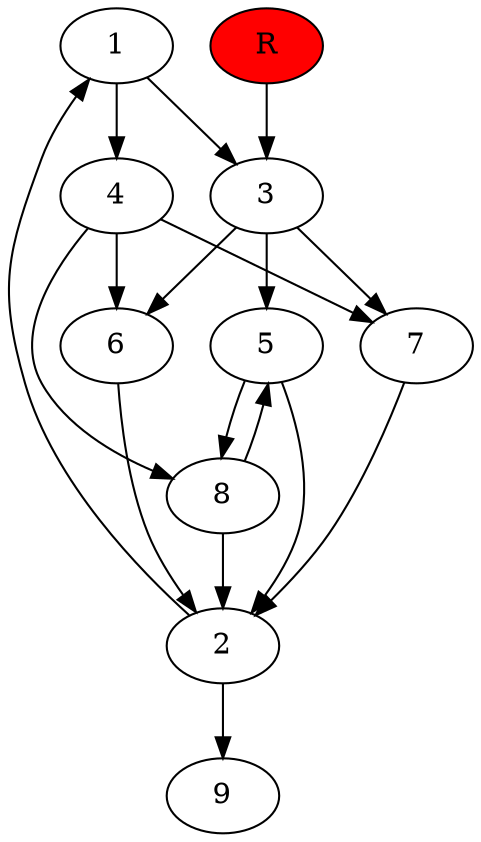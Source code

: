 digraph prb424 {
	1
	2
	3
	4
	5
	6
	7
	8
	R [fillcolor="#ff0000" style=filled]
	1 -> 3
	1 -> 4
	2 -> 1
	2 -> 9
	3 -> 5
	3 -> 6
	3 -> 7
	4 -> 6
	4 -> 7
	4 -> 8
	5 -> 2
	5 -> 8
	6 -> 2
	7 -> 2
	8 -> 2
	8 -> 5
	R -> 3
}
